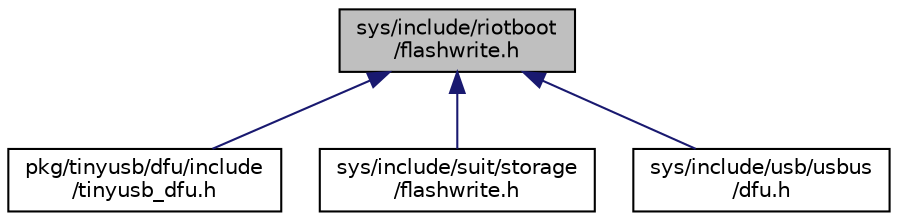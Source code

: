digraph "sys/include/riotboot/flashwrite.h"
{
 // LATEX_PDF_SIZE
  edge [fontname="Helvetica",fontsize="10",labelfontname="Helvetica",labelfontsize="10"];
  node [fontname="Helvetica",fontsize="10",shape=record];
  Node1 [label="sys/include/riotboot\l/flashwrite.h",height=0.2,width=0.4,color="black", fillcolor="grey75", style="filled", fontcolor="black",tooltip="riotboot flash writing module"];
  Node1 -> Node2 [dir="back",color="midnightblue",fontsize="10",style="solid",fontname="Helvetica"];
  Node2 [label="pkg/tinyusb/dfu/include\l/tinyusb_dfu.h",height=0.2,width=0.4,color="black", fillcolor="white", style="filled",URL="$tinyusb__dfu_8h.html",tooltip="TinyUSB specific DFU definitions."];
  Node1 -> Node3 [dir="back",color="midnightblue",fontsize="10",style="solid",fontname="Helvetica"];
  Node3 [label="sys/include/suit/storage\l/flashwrite.h",height=0.2,width=0.4,color="black", fillcolor="white", style="filled",URL="$suit_2storage_2flashwrite_8h_source.html",tooltip=" "];
  Node1 -> Node4 [dir="back",color="midnightblue",fontsize="10",style="solid",fontname="Helvetica"];
  Node4 [label="sys/include/usb/usbus\l/dfu.h",height=0.2,width=0.4,color="black", fillcolor="white", style="filled",URL="$usbus_2dfu_8h_source.html",tooltip=" "];
}
